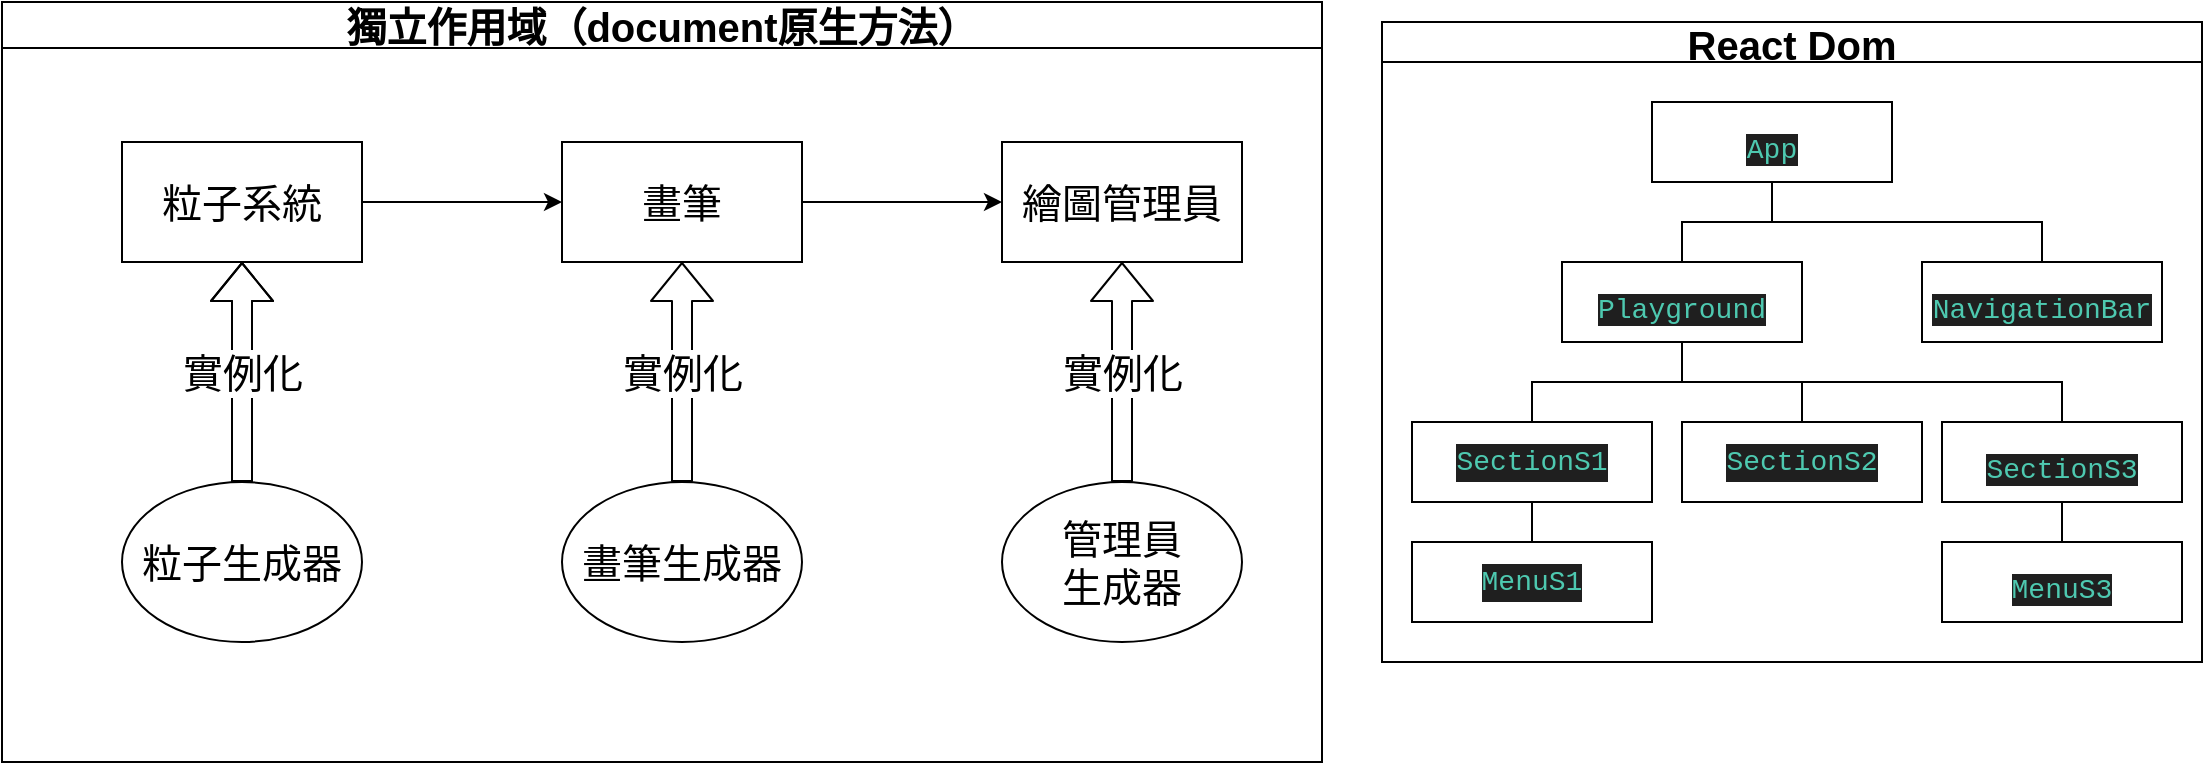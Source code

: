 <mxfile>
    <diagram id="rOhNWZg4kqReY9OZdnnV" name="Page-1">
        <mxGraphModel dx="611" dy="639" grid="1" gridSize="10" guides="1" tooltips="1" connect="1" arrows="1" fold="1" page="1" pageScale="1" pageWidth="1169" pageHeight="1654" math="0" shadow="0">
            <root>
                <mxCell id="0"/>
                <mxCell id="1" parent="0"/>
                <mxCell id="22" value="實例化" style="edgeStyle=none;shape=flexArrow;html=1;fontSize=20;" edge="1" parent="1" source="4" target="7">
                    <mxGeometry relative="1" as="geometry"/>
                </mxCell>
                <mxCell id="4" value="畫筆生成器" style="ellipse;whiteSpace=wrap;html=1;fontSize=20;" vertex="1" parent="1">
                    <mxGeometry x="330" y="270" width="120" height="80" as="geometry"/>
                </mxCell>
                <mxCell id="20" style="edgeStyle=none;html=1;exitX=0.5;exitY=0;exitDx=0;exitDy=0;entryX=0.5;entryY=1;entryDx=0;entryDy=0;fontSize=20;shape=flexArrow;" edge="1" parent="1" source="5" target="12">
                    <mxGeometry relative="1" as="geometry"/>
                </mxCell>
                <mxCell id="21" value="實例化" style="edgeStyle=none;shape=flexArrow;html=1;fontSize=20;" edge="1" parent="1" source="5" target="12">
                    <mxGeometry relative="1" as="geometry"/>
                </mxCell>
                <mxCell id="5" value="粒子生成器" style="ellipse;whiteSpace=wrap;html=1;fontSize=20;" vertex="1" parent="1">
                    <mxGeometry x="110" y="270" width="120" height="80" as="geometry"/>
                </mxCell>
                <mxCell id="23" value="實例化" style="edgeStyle=none;shape=flexArrow;html=1;fontSize=20;" edge="1" parent="1" source="6" target="11">
                    <mxGeometry relative="1" as="geometry"/>
                </mxCell>
                <mxCell id="6" value="管理員&lt;br&gt;生成器" style="ellipse;whiteSpace=wrap;html=1;fontSize=20;" vertex="1" parent="1">
                    <mxGeometry x="550" y="270" width="120" height="80" as="geometry"/>
                </mxCell>
                <mxCell id="19" value="" style="edgeStyle=none;html=1;fontSize=20;" edge="1" parent="1" source="7" target="11">
                    <mxGeometry relative="1" as="geometry"/>
                </mxCell>
                <mxCell id="7" value="畫筆" style="rounded=0;whiteSpace=wrap;html=1;fontSize=20;" vertex="1" parent="1">
                    <mxGeometry x="330" y="100" width="120" height="60" as="geometry"/>
                </mxCell>
                <mxCell id="11" value="繪圖管理員" style="rounded=0;whiteSpace=wrap;html=1;fontSize=20;" vertex="1" parent="1">
                    <mxGeometry x="550" y="100" width="120" height="60" as="geometry"/>
                </mxCell>
                <mxCell id="15" value="" style="edgeStyle=none;html=1;fontSize=20;" edge="1" parent="1" source="12" target="7">
                    <mxGeometry relative="1" as="geometry"/>
                </mxCell>
                <mxCell id="12" value="粒子系統" style="rounded=0;whiteSpace=wrap;html=1;fontSize=20;" vertex="1" parent="1">
                    <mxGeometry x="110" y="100" width="120" height="60" as="geometry"/>
                </mxCell>
                <mxCell id="25" value="獨立作用域（document原生方法）" style="swimlane;whiteSpace=wrap;html=1;fontSize=20;" vertex="1" parent="1">
                    <mxGeometry x="50" y="30" width="660" height="380" as="geometry"/>
                </mxCell>
                <mxCell id="32" value="React Dom" style="swimlane;startSize=20;horizontal=1;containerType=tree;fontSize=20;" vertex="1" parent="1">
                    <mxGeometry x="740" y="40" width="410" height="320" as="geometry"/>
                </mxCell>
                <mxCell id="33" value="" style="edgeStyle=elbowEdgeStyle;elbow=vertical;sourcePerimeterSpacing=0;targetPerimeterSpacing=0;startArrow=none;endArrow=none;rounded=0;curved=0;fontSize=20;" edge="1" parent="32" source="34" target="35">
                    <mxGeometry relative="1" as="geometry"/>
                </mxCell>
                <mxCell id="34" value="&lt;span style=&quot;color: rgb(78, 201, 176); font-family: Consolas, &amp;quot;Courier New&amp;quot;, monospace; font-size: 14px; background-color: rgb(31, 31, 31);&quot;&gt;App&lt;/span&gt;" style="whiteSpace=wrap;html=1;treeFolding=1;treeMoving=1;newEdgeStyle={&quot;edgeStyle&quot;:&quot;elbowEdgeStyle&quot;,&quot;startArrow&quot;:&quot;none&quot;,&quot;endArrow&quot;:&quot;none&quot;};fontSize=20;" vertex="1" parent="32">
                    <mxGeometry x="135" y="40" width="120" height="40" as="geometry"/>
                </mxCell>
                <mxCell id="35" value="&lt;span style=&quot;color: rgb(78, 201, 176); font-family: Consolas, &amp;quot;Courier New&amp;quot;, monospace; font-size: 14px; background-color: rgb(31, 31, 31);&quot;&gt;NavigationBar&lt;/span&gt;" style="whiteSpace=wrap;html=1;treeFolding=1;treeMoving=1;newEdgeStyle={&quot;edgeStyle&quot;:&quot;elbowEdgeStyle&quot;,&quot;startArrow&quot;:&quot;none&quot;,&quot;endArrow&quot;:&quot;none&quot;};fontSize=20;" vertex="1" parent="32">
                    <mxGeometry x="270" y="120" width="120" height="40" as="geometry"/>
                </mxCell>
                <mxCell id="37" value="&lt;span style=&quot;color: rgb(78, 201, 176); font-family: Consolas, &amp;quot;Courier New&amp;quot;, monospace; font-size: 14px; background-color: rgb(31, 31, 31);&quot;&gt;Playground&lt;/span&gt;" style="whiteSpace=wrap;html=1;treeFolding=1;treeMoving=1;newEdgeStyle={&quot;edgeStyle&quot;:&quot;elbowEdgeStyle&quot;,&quot;startArrow&quot;:&quot;none&quot;,&quot;endArrow&quot;:&quot;none&quot;};fontSize=20;" vertex="1" parent="32">
                    <mxGeometry x="90" y="120" width="120" height="40" as="geometry"/>
                </mxCell>
                <mxCell id="38" value="" style="edgeStyle=elbowEdgeStyle;elbow=vertical;sourcePerimeterSpacing=0;targetPerimeterSpacing=0;startArrow=none;endArrow=none;rounded=0;curved=0;fontSize=20;" edge="1" parent="32" source="34" target="37">
                    <mxGeometry relative="1" as="geometry">
                        <mxPoint x="195" y="80" as="sourcePoint"/>
                        <mxPoint x="125" y="120" as="targetPoint"/>
                    </mxGeometry>
                </mxCell>
                <mxCell id="39" value="&lt;div style=&quot;color: rgb(204, 204, 204); background-color: rgb(31, 31, 31); font-family: Consolas, &amp;quot;Courier New&amp;quot;, monospace; font-size: 14px; line-height: 19px;&quot;&gt;&lt;span style=&quot;color: #4ec9b0;&quot;&gt;SectionS1&lt;/span&gt;&lt;/div&gt;" style="whiteSpace=wrap;html=1;treeFolding=1;treeMoving=1;newEdgeStyle={&quot;edgeStyle&quot;:&quot;elbowEdgeStyle&quot;,&quot;startArrow&quot;:&quot;none&quot;,&quot;endArrow&quot;:&quot;none&quot;};fontSize=20;" vertex="1" collapsed="1" parent="32">
                    <mxGeometry x="15" y="200" width="120" height="40" as="geometry"/>
                </mxCell>
                <mxCell id="40" value="" style="edgeStyle=elbowEdgeStyle;elbow=vertical;sourcePerimeterSpacing=0;targetPerimeterSpacing=0;startArrow=none;endArrow=none;rounded=0;curved=0;fontSize=20;exitX=0.5;exitY=1;exitDx=0;exitDy=0;" edge="1" parent="32" source="37" target="39">
                    <mxGeometry relative="1" as="geometry">
                        <mxPoint x="195" y="80" as="sourcePoint"/>
                        <mxPoint x="275" y="120" as="targetPoint"/>
                    </mxGeometry>
                </mxCell>
                <mxCell id="43" value="" style="edgeStyle=elbowEdgeStyle;elbow=vertical;sourcePerimeterSpacing=0;targetPerimeterSpacing=0;startArrow=none;endArrow=none;rounded=0;curved=0;fontSize=20;exitX=0.5;exitY=1;exitDx=0;exitDy=0;" edge="1" target="44" source="37" parent="32">
                    <mxGeometry relative="1" as="geometry">
                        <mxPoint x="1025" y="190" as="sourcePoint"/>
                        <mxPoint x="275" y="120" as="targetPoint"/>
                    </mxGeometry>
                </mxCell>
                <mxCell id="44" value="&lt;span style=&quot;color: rgb(78, 201, 176); font-family: Consolas, &amp;quot;Courier New&amp;quot;, monospace; font-size: 14px; background-color: rgb(31, 31, 31);&quot;&gt;SectionS3&lt;/span&gt;" style="whiteSpace=wrap;html=1;treeFolding=1;treeMoving=1;newEdgeStyle={&quot;edgeStyle&quot;:&quot;elbowEdgeStyle&quot;,&quot;startArrow&quot;:&quot;none&quot;,&quot;endArrow&quot;:&quot;none&quot;};fontSize=20;" vertex="1" collapsed="1" parent="32">
                    <mxGeometry x="280" y="200" width="120" height="40" as="geometry"/>
                </mxCell>
                <mxCell id="46" value="" style="edgeStyle=elbowEdgeStyle;elbow=vertical;sourcePerimeterSpacing=0;targetPerimeterSpacing=0;startArrow=none;endArrow=none;rounded=0;curved=0;fontSize=20;exitX=0.5;exitY=1;exitDx=0;exitDy=0;" edge="1" target="47" source="37" parent="32">
                    <mxGeometry relative="1" as="geometry">
                        <mxPoint x="1025" y="190" as="sourcePoint"/>
                        <mxPoint x="275" y="120" as="targetPoint"/>
                    </mxGeometry>
                </mxCell>
                <mxCell id="47" value="&lt;div style=&quot;color: rgb(204, 204, 204); background-color: rgb(31, 31, 31); font-family: Consolas, &amp;quot;Courier New&amp;quot;, monospace; font-size: 14px; line-height: 19px;&quot;&gt;&lt;span style=&quot;color: #4ec9b0;&quot;&gt;SectionS2&lt;/span&gt;&lt;/div&gt;" style="whiteSpace=wrap;html=1;treeFolding=1;treeMoving=1;newEdgeStyle={&quot;edgeStyle&quot;:&quot;elbowEdgeStyle&quot;,&quot;startArrow&quot;:&quot;none&quot;,&quot;endArrow&quot;:&quot;none&quot;};fontSize=20;" vertex="1" collapsed="1" parent="32">
                    <mxGeometry x="150" y="200" width="120" height="40" as="geometry"/>
                </mxCell>
                <mxCell id="48" value="" style="edgeStyle=elbowEdgeStyle;elbow=vertical;sourcePerimeterSpacing=0;targetPerimeterSpacing=0;startArrow=none;endArrow=none;rounded=0;curved=0;fontSize=20;exitX=0.5;exitY=1;exitDx=0;exitDy=0;" edge="1" target="49" source="44" parent="32">
                    <mxGeometry relative="1" as="geometry">
                        <mxPoint x="1025" y="190" as="sourcePoint"/>
                        <mxPoint x="275" y="120" as="targetPoint"/>
                    </mxGeometry>
                </mxCell>
                <mxCell id="49" value="&lt;span style=&quot;color: rgb(78, 201, 176); font-family: Consolas, &amp;quot;Courier New&amp;quot;, monospace; font-size: 14px; background-color: rgb(31, 31, 31);&quot;&gt;MenuS3&lt;/span&gt;" style="whiteSpace=wrap;html=1;treeFolding=1;treeMoving=1;newEdgeStyle={&quot;edgeStyle&quot;:&quot;elbowEdgeStyle&quot;,&quot;startArrow&quot;:&quot;none&quot;,&quot;endArrow&quot;:&quot;none&quot;};fontSize=20;" vertex="1" collapsed="1" parent="32">
                    <mxGeometry x="280" y="260" width="120" height="40" as="geometry"/>
                </mxCell>
                <mxCell id="50" value="" style="edgeStyle=elbowEdgeStyle;elbow=vertical;sourcePerimeterSpacing=0;targetPerimeterSpacing=0;startArrow=none;endArrow=none;rounded=0;curved=0;fontSize=20;exitX=0.5;exitY=1;exitDx=0;exitDy=0;" edge="1" target="51" source="39" parent="32">
                    <mxGeometry relative="1" as="geometry">
                        <mxPoint x="1025" y="190" as="sourcePoint"/>
                        <mxPoint x="275" y="120" as="targetPoint"/>
                    </mxGeometry>
                </mxCell>
                <mxCell id="51" value="&lt;div style=&quot;color: rgb(204, 204, 204); background-color: rgb(31, 31, 31); font-family: Consolas, &amp;quot;Courier New&amp;quot;, monospace; font-size: 14px; line-height: 19px;&quot;&gt;&lt;span style=&quot;color: #4ec9b0;&quot;&gt;MenuS1&lt;/span&gt;&lt;/div&gt;" style="whiteSpace=wrap;html=1;treeFolding=1;treeMoving=1;newEdgeStyle={&quot;edgeStyle&quot;:&quot;elbowEdgeStyle&quot;,&quot;startArrow&quot;:&quot;none&quot;,&quot;endArrow&quot;:&quot;none&quot;};fontSize=20;" vertex="1" collapsed="1" parent="32">
                    <mxGeometry x="15" y="260" width="120" height="40" as="geometry"/>
                </mxCell>
            </root>
        </mxGraphModel>
    </diagram>
</mxfile>